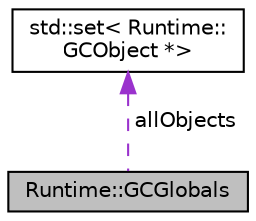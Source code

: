 digraph "Runtime::GCGlobals"
{
  edge [fontname="Helvetica",fontsize="10",labelfontname="Helvetica",labelfontsize="10"];
  node [fontname="Helvetica",fontsize="10",shape=record];
  Node1 [label="Runtime::GCGlobals",height=0.2,width=0.4,color="black", fillcolor="grey75", style="filled", fontcolor="black"];
  Node2 -> Node1 [dir="back",color="darkorchid3",fontsize="10",style="dashed",label=" allObjects" ,fontname="Helvetica"];
  Node2 [label="std::set\< Runtime::\lGCObject *\>",height=0.2,width=0.4,color="black", fillcolor="white", style="filled",URL="$classstd_1_1set.html"];
}
